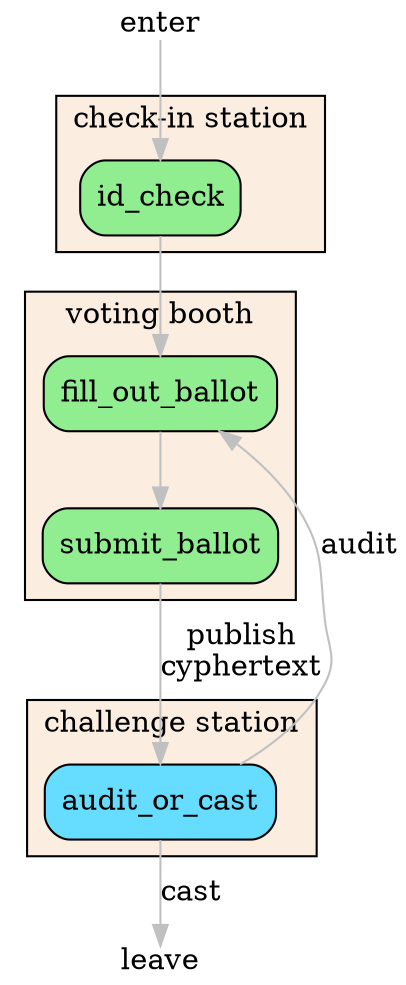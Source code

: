 digraph current_workflow {
  rankdir=TB
  bgcolor=transparent
  node [shape=box, style="rounded,filled", fillcolor=lightgreen]
  edge [color=grey]

  enter [shape=plain,fillcolor=transparent]
  leave [shape=plain,fillcolor=transparent]
  subgraph cluster_votingbooth {
    bgcolor="#fbeee0"
    label="voting booth"
    fill_out_ballot -> submit_ballot
  }
  subgraph cluster_checkin {
    bgcolor="#fbeee0"
    label="check-in station"
    id_check -> fill_out_ballot
  }
  subgraph cluster_challenge {
    bgcolor="#fbeee0"
    label="challenge station"
    audit_or_cast [fillcolor="#66ddff"] // blue
  }
  // TODO separate post
  // subgraph cluster_verify {
  //   label="verify tally"
  //   verify_vote_included -> verify_tally
  // }
  enter -> id_check
  submit_ballot -> audit_or_cast [label="publish\ncyphertext"]
  audit_or_cast -> fill_out_ballot [label="audit", weight=0]
  // audit_or_cast -> verify_vote_included [label="cast"]
  audit_or_cast -> leave [label="cast"]
  // verify_vote_included -> leave
  // verify_tally -> leave
}
